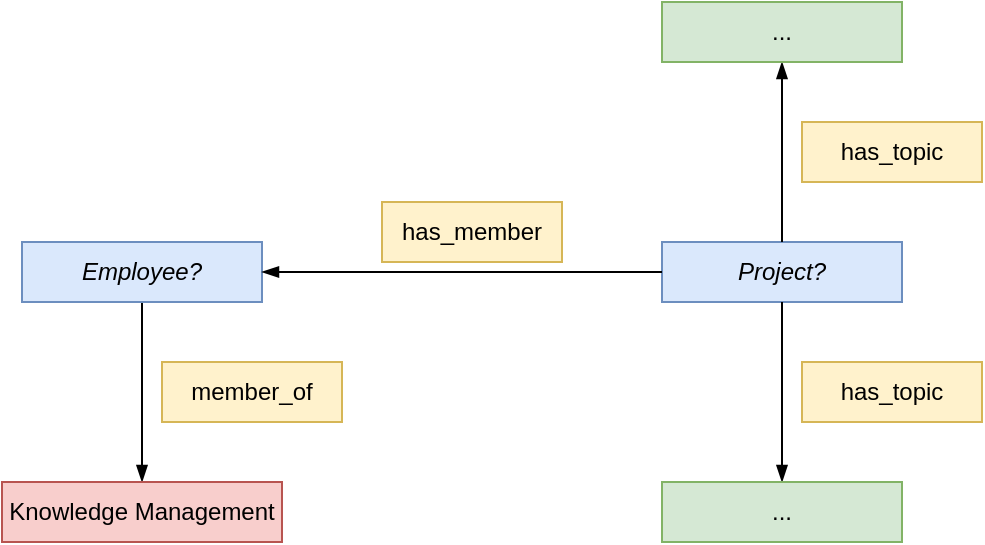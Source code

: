<mxfile version="13.0.3" type="device"><diagram id="Ho3zfyTF60rxjPmT-saA" name="Page-1"><mxGraphModel dx="755" dy="555" grid="1" gridSize="10" guides="1" tooltips="1" connect="1" arrows="1" fold="1" page="1" pageScale="1" pageWidth="1169" pageHeight="827" math="0" shadow="0"><root><mxCell id="0"/><mxCell id="1" parent="0"/><mxCell id="P7ix7A1hdbyNXwfRaQ1g-1" style="edgeStyle=none;rounded=0;comic=0;orthogonalLoop=1;jettySize=auto;html=1;endArrow=blockThin;endFill=1;strokeWidth=1;fontSize=12;fontColor=#0000FF;" edge="1" parent="1" source="P7ix7A1hdbyNXwfRaQ1g-2" target="P7ix7A1hdbyNXwfRaQ1g-3"><mxGeometry relative="1" as="geometry"><mxPoint x="420" y="240" as="targetPoint"/></mxGeometry></mxCell><mxCell id="P7ix7A1hdbyNXwfRaQ1g-2" value="&lt;i&gt;Employee?&lt;/i&gt;" style="rounded=0;whiteSpace=wrap;html=1;shadow=0;glass=0;strokeColor=#6c8ebf;strokeWidth=1;fontSize=12;align=center;fillColor=#dae8fc;fontStyle=0" vertex="1" parent="1"><mxGeometry x="140" y="290" width="120" height="30" as="geometry"/></mxCell><mxCell id="P7ix7A1hdbyNXwfRaQ1g-3" value="Knowledge Management" style="rounded=0;whiteSpace=wrap;html=1;shadow=0;glass=0;strokeColor=#b85450;strokeWidth=1;fontSize=12;align=center;fillColor=#f8cecc;fontStyle=0" vertex="1" parent="1"><mxGeometry x="130" y="410" width="140" height="30" as="geometry"/></mxCell><mxCell id="P7ix7A1hdbyNXwfRaQ1g-4" value="member_of" style="rounded=0;whiteSpace=wrap;html=1;shadow=0;glass=0;strokeColor=#d6b656;strokeWidth=1;fontSize=12;align=center;fillColor=#fff2cc;fontStyle=0" vertex="1" parent="1"><mxGeometry x="210" y="350" width="90" height="30" as="geometry"/></mxCell><mxCell id="P7ix7A1hdbyNXwfRaQ1g-5" value="Project?" style="rounded=0;whiteSpace=wrap;html=1;shadow=0;glass=0;strokeColor=#6c8ebf;strokeWidth=1;fontSize=12;align=center;fillColor=#dae8fc;fontStyle=2" vertex="1" parent="1"><mxGeometry x="460" y="290" width="120" height="30" as="geometry"/></mxCell><mxCell id="P7ix7A1hdbyNXwfRaQ1g-6" style="edgeStyle=none;rounded=0;comic=0;orthogonalLoop=1;jettySize=auto;html=1;endArrow=blockThin;endFill=1;strokeWidth=1;fontSize=12;fontColor=#0000FF;" edge="1" parent="1" source="P7ix7A1hdbyNXwfRaQ1g-5" target="P7ix7A1hdbyNXwfRaQ1g-2"><mxGeometry relative="1" as="geometry"><mxPoint x="230" y="440" as="targetPoint"/><mxPoint x="360" y="350" as="sourcePoint"/></mxGeometry></mxCell><mxCell id="P7ix7A1hdbyNXwfRaQ1g-7" value="has_member" style="rounded=0;whiteSpace=wrap;html=1;shadow=0;glass=0;strokeColor=#d6b656;strokeWidth=1;fontSize=12;align=center;fillColor=#fff2cc;fontStyle=0" vertex="1" parent="1"><mxGeometry x="320" y="270" width="90" height="30" as="geometry"/></mxCell><mxCell id="P7ix7A1hdbyNXwfRaQ1g-8" style="edgeStyle=none;rounded=0;comic=0;orthogonalLoop=1;jettySize=auto;html=1;endArrow=blockThin;endFill=1;strokeWidth=1;fontSize=12;fontColor=#0000FF;" edge="1" parent="1" source="P7ix7A1hdbyNXwfRaQ1g-5" target="P7ix7A1hdbyNXwfRaQ1g-13"><mxGeometry relative="1" as="geometry"><mxPoint x="590" y="410" as="targetPoint"/><mxPoint x="560" y="400" as="sourcePoint"/></mxGeometry></mxCell><mxCell id="P7ix7A1hdbyNXwfRaQ1g-9" style="edgeStyle=none;rounded=0;comic=0;orthogonalLoop=1;jettySize=auto;html=1;endArrow=blockThin;endFill=1;strokeWidth=1;fontSize=12;fontColor=#0000FF;" edge="1" parent="1" source="P7ix7A1hdbyNXwfRaQ1g-5" target="P7ix7A1hdbyNXwfRaQ1g-10"><mxGeometry relative="1" as="geometry"><mxPoint x="320" y="325" as="targetPoint"/><mxPoint x="480" y="325" as="sourcePoint"/></mxGeometry></mxCell><mxCell id="P7ix7A1hdbyNXwfRaQ1g-10" value="..." style="rounded=0;whiteSpace=wrap;html=1;shadow=0;glass=0;strokeColor=#82b366;strokeWidth=1;fontSize=12;align=center;fillColor=#d5e8d4;fontStyle=0" vertex="1" parent="1"><mxGeometry x="460" y="170" width="120" height="30" as="geometry"/></mxCell><mxCell id="P7ix7A1hdbyNXwfRaQ1g-11" value="has_topic" style="rounded=0;whiteSpace=wrap;html=1;shadow=0;glass=0;strokeColor=#d6b656;strokeWidth=1;fontSize=12;align=center;fillColor=#fff2cc;fontStyle=0" vertex="1" parent="1"><mxGeometry x="530" y="350" width="90" height="30" as="geometry"/></mxCell><mxCell id="P7ix7A1hdbyNXwfRaQ1g-12" value="has_topic" style="rounded=0;whiteSpace=wrap;html=1;shadow=0;glass=0;strokeColor=#d6b656;strokeWidth=1;fontSize=12;align=center;fillColor=#fff2cc;fontStyle=0" vertex="1" parent="1"><mxGeometry x="530" y="230" width="90" height="30" as="geometry"/></mxCell><mxCell id="P7ix7A1hdbyNXwfRaQ1g-13" value="..." style="rounded=0;whiteSpace=wrap;html=1;shadow=0;glass=0;strokeColor=#82b366;strokeWidth=1;fontSize=12;align=center;fillColor=#d5e8d4;fontStyle=0" vertex="1" parent="1"><mxGeometry x="460" y="410" width="120" height="30" as="geometry"/></mxCell></root></mxGraphModel></diagram></mxfile>